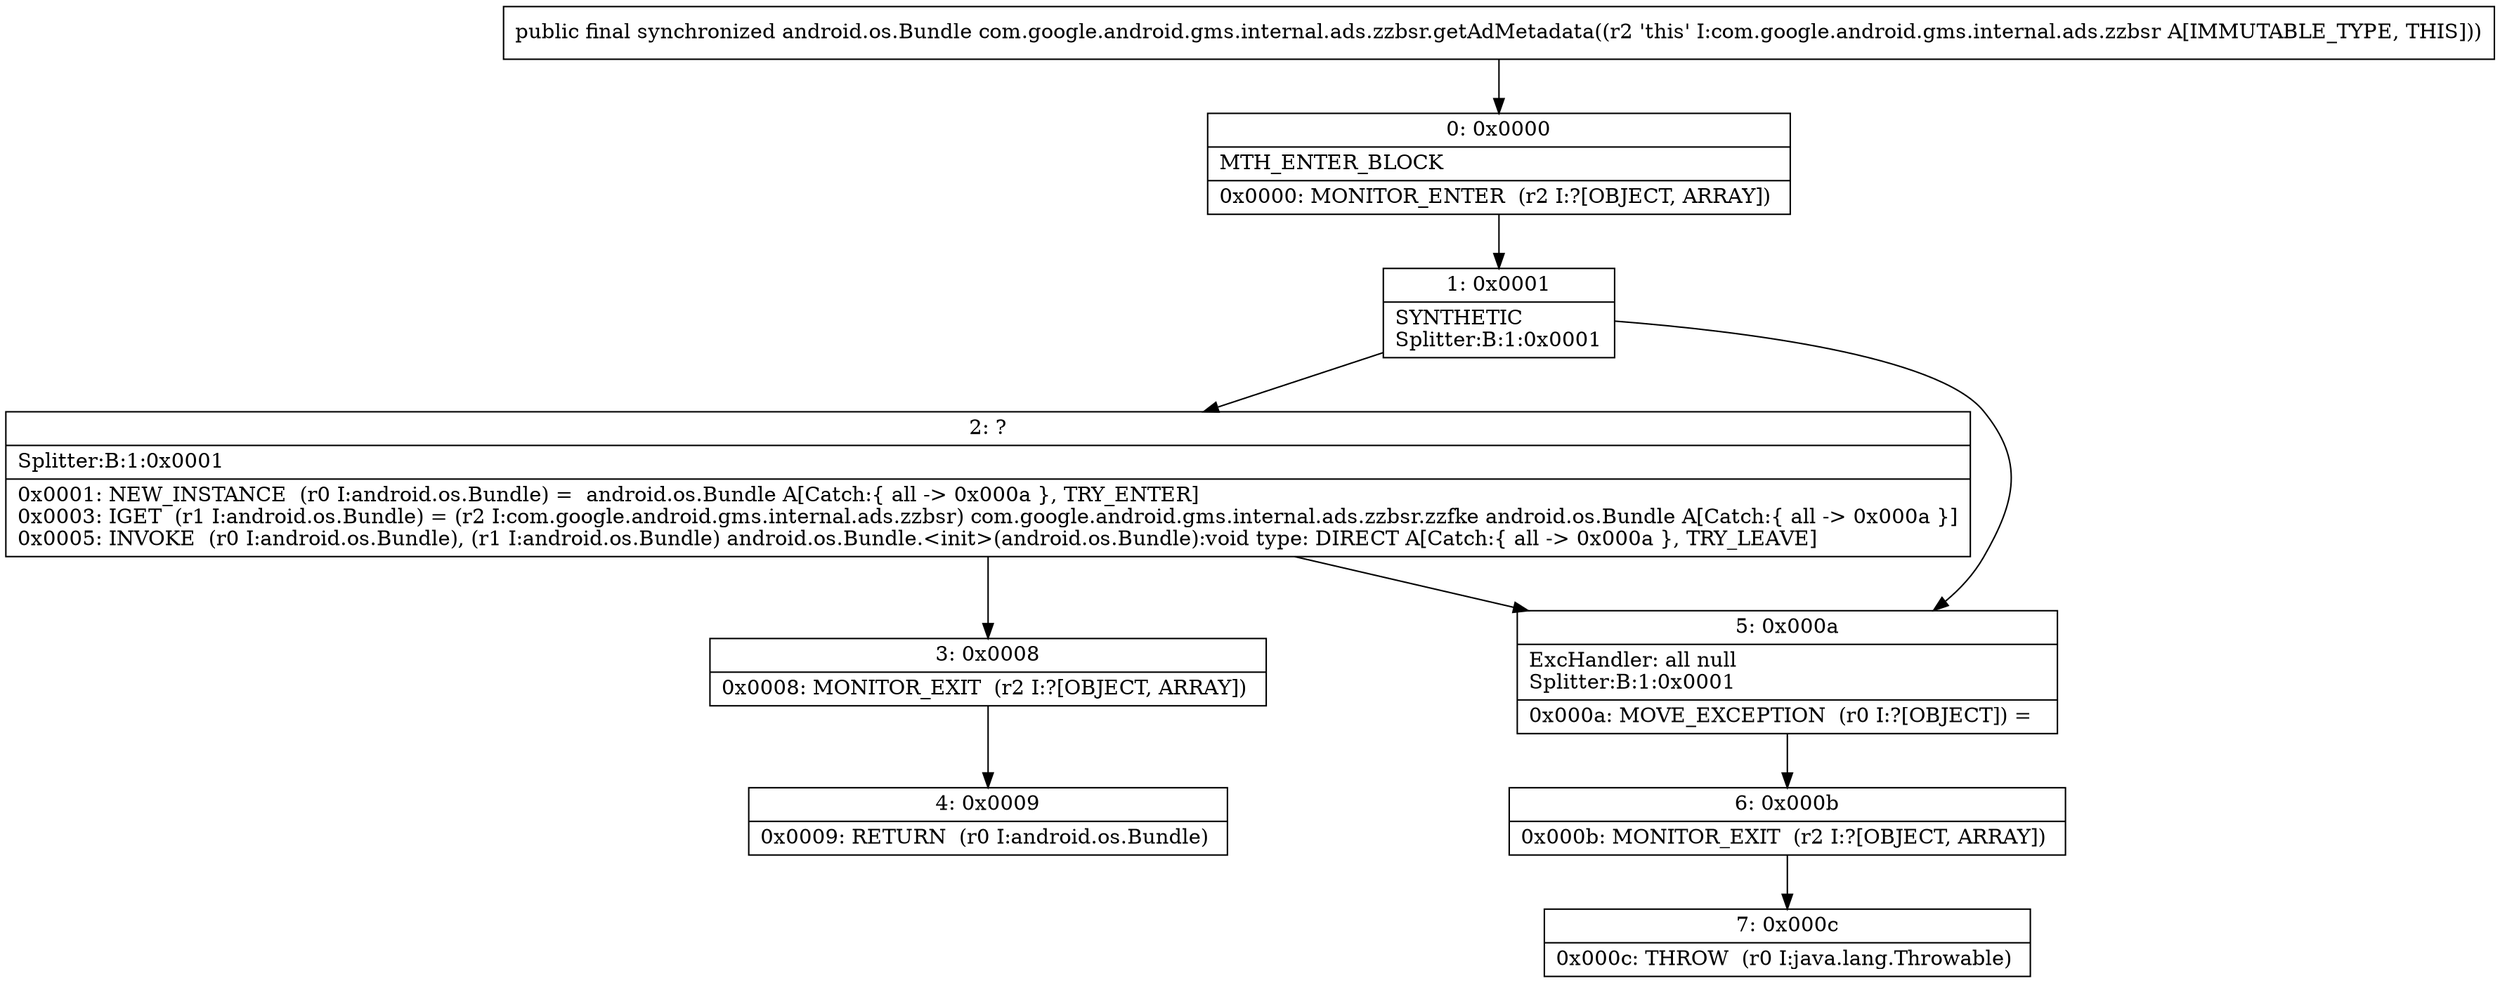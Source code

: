 digraph "CFG forcom.google.android.gms.internal.ads.zzbsr.getAdMetadata()Landroid\/os\/Bundle;" {
Node_0 [shape=record,label="{0\:\ 0x0000|MTH_ENTER_BLOCK\l|0x0000: MONITOR_ENTER  (r2 I:?[OBJECT, ARRAY]) \l}"];
Node_1 [shape=record,label="{1\:\ 0x0001|SYNTHETIC\lSplitter:B:1:0x0001\l}"];
Node_2 [shape=record,label="{2\:\ ?|Splitter:B:1:0x0001\l|0x0001: NEW_INSTANCE  (r0 I:android.os.Bundle) =  android.os.Bundle A[Catch:\{ all \-\> 0x000a \}, TRY_ENTER]\l0x0003: IGET  (r1 I:android.os.Bundle) = (r2 I:com.google.android.gms.internal.ads.zzbsr) com.google.android.gms.internal.ads.zzbsr.zzfke android.os.Bundle A[Catch:\{ all \-\> 0x000a \}]\l0x0005: INVOKE  (r0 I:android.os.Bundle), (r1 I:android.os.Bundle) android.os.Bundle.\<init\>(android.os.Bundle):void type: DIRECT A[Catch:\{ all \-\> 0x000a \}, TRY_LEAVE]\l}"];
Node_3 [shape=record,label="{3\:\ 0x0008|0x0008: MONITOR_EXIT  (r2 I:?[OBJECT, ARRAY]) \l}"];
Node_4 [shape=record,label="{4\:\ 0x0009|0x0009: RETURN  (r0 I:android.os.Bundle) \l}"];
Node_5 [shape=record,label="{5\:\ 0x000a|ExcHandler: all null\lSplitter:B:1:0x0001\l|0x000a: MOVE_EXCEPTION  (r0 I:?[OBJECT]) =  \l}"];
Node_6 [shape=record,label="{6\:\ 0x000b|0x000b: MONITOR_EXIT  (r2 I:?[OBJECT, ARRAY]) \l}"];
Node_7 [shape=record,label="{7\:\ 0x000c|0x000c: THROW  (r0 I:java.lang.Throwable) \l}"];
MethodNode[shape=record,label="{public final synchronized android.os.Bundle com.google.android.gms.internal.ads.zzbsr.getAdMetadata((r2 'this' I:com.google.android.gms.internal.ads.zzbsr A[IMMUTABLE_TYPE, THIS])) }"];
MethodNode -> Node_0;
Node_0 -> Node_1;
Node_1 -> Node_2;
Node_1 -> Node_5;
Node_2 -> Node_3;
Node_2 -> Node_5;
Node_3 -> Node_4;
Node_5 -> Node_6;
Node_6 -> Node_7;
}


